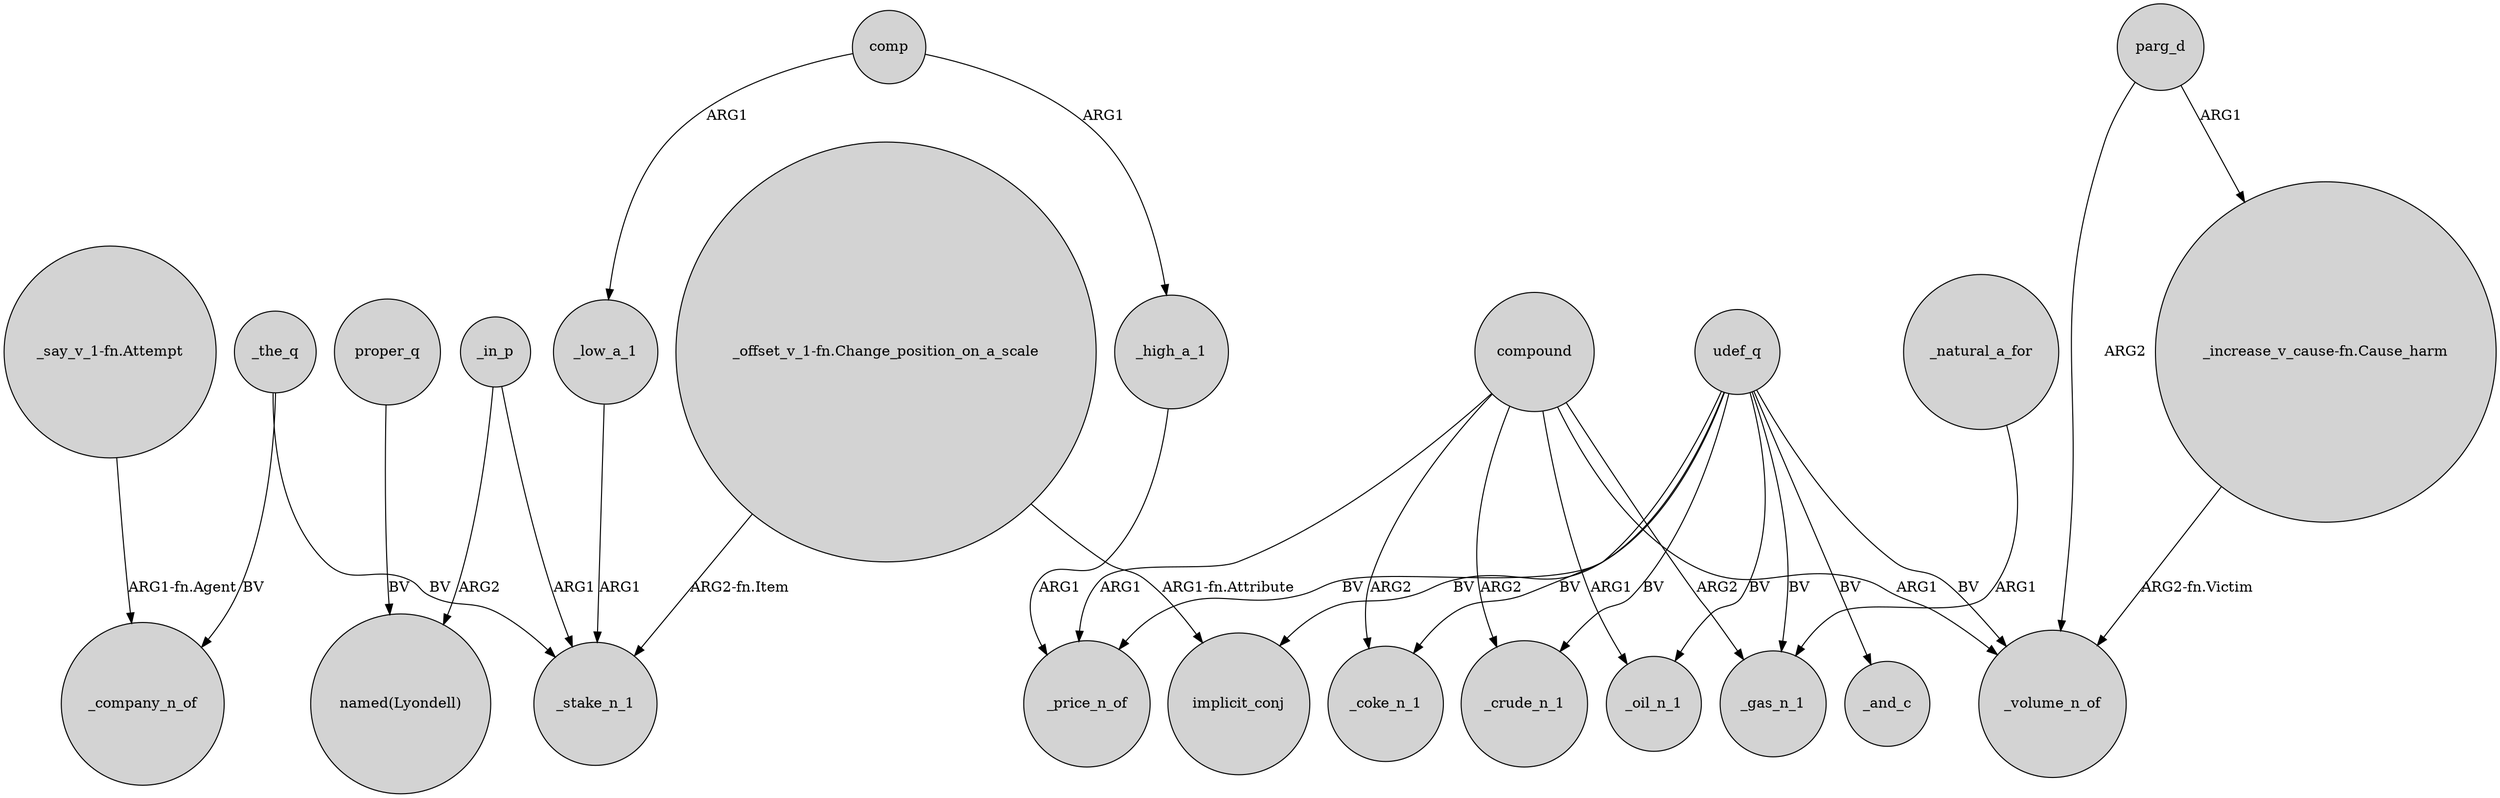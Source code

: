 digraph {
	node [shape=circle style=filled]
	compound -> _volume_n_of [label=ARG1]
	comp -> _low_a_1 [label=ARG1]
	"_say_v_1-fn.Attempt" -> _company_n_of [label="ARG1-fn.Agent"]
	_low_a_1 -> _stake_n_1 [label=ARG1]
	udef_q -> _price_n_of [label=BV]
	udef_q -> _oil_n_1 [label=BV]
	"_offset_v_1-fn.Change_position_on_a_scale" -> implicit_conj [label="ARG1-fn.Attribute"]
	"_increase_v_cause-fn.Cause_harm" -> _volume_n_of [label="ARG2-fn.Victim"]
	_the_q -> _stake_n_1 [label=BV]
	udef_q -> _crude_n_1 [label=BV]
	compound -> _gas_n_1 [label=ARG2]
	proper_q -> "named(Lyondell)" [label=BV]
	udef_q -> _and_c [label=BV]
	compound -> _oil_n_1 [label=ARG1]
	udef_q -> _volume_n_of [label=BV]
	_high_a_1 -> _price_n_of [label=ARG1]
	parg_d -> "_increase_v_cause-fn.Cause_harm" [label=ARG1]
	comp -> _high_a_1 [label=ARG1]
	udef_q -> _coke_n_1 [label=BV]
	compound -> _coke_n_1 [label=ARG2]
	"_offset_v_1-fn.Change_position_on_a_scale" -> _stake_n_1 [label="ARG2-fn.Item"]
	_in_p -> "named(Lyondell)" [label=ARG2]
	_natural_a_for -> _gas_n_1 [label=ARG1]
	compound -> _crude_n_1 [label=ARG2]
	parg_d -> _volume_n_of [label=ARG2]
	compound -> _price_n_of [label=ARG1]
	_the_q -> _company_n_of [label=BV]
	_in_p -> _stake_n_1 [label=ARG1]
	udef_q -> implicit_conj [label=BV]
	udef_q -> _gas_n_1 [label=BV]
}

